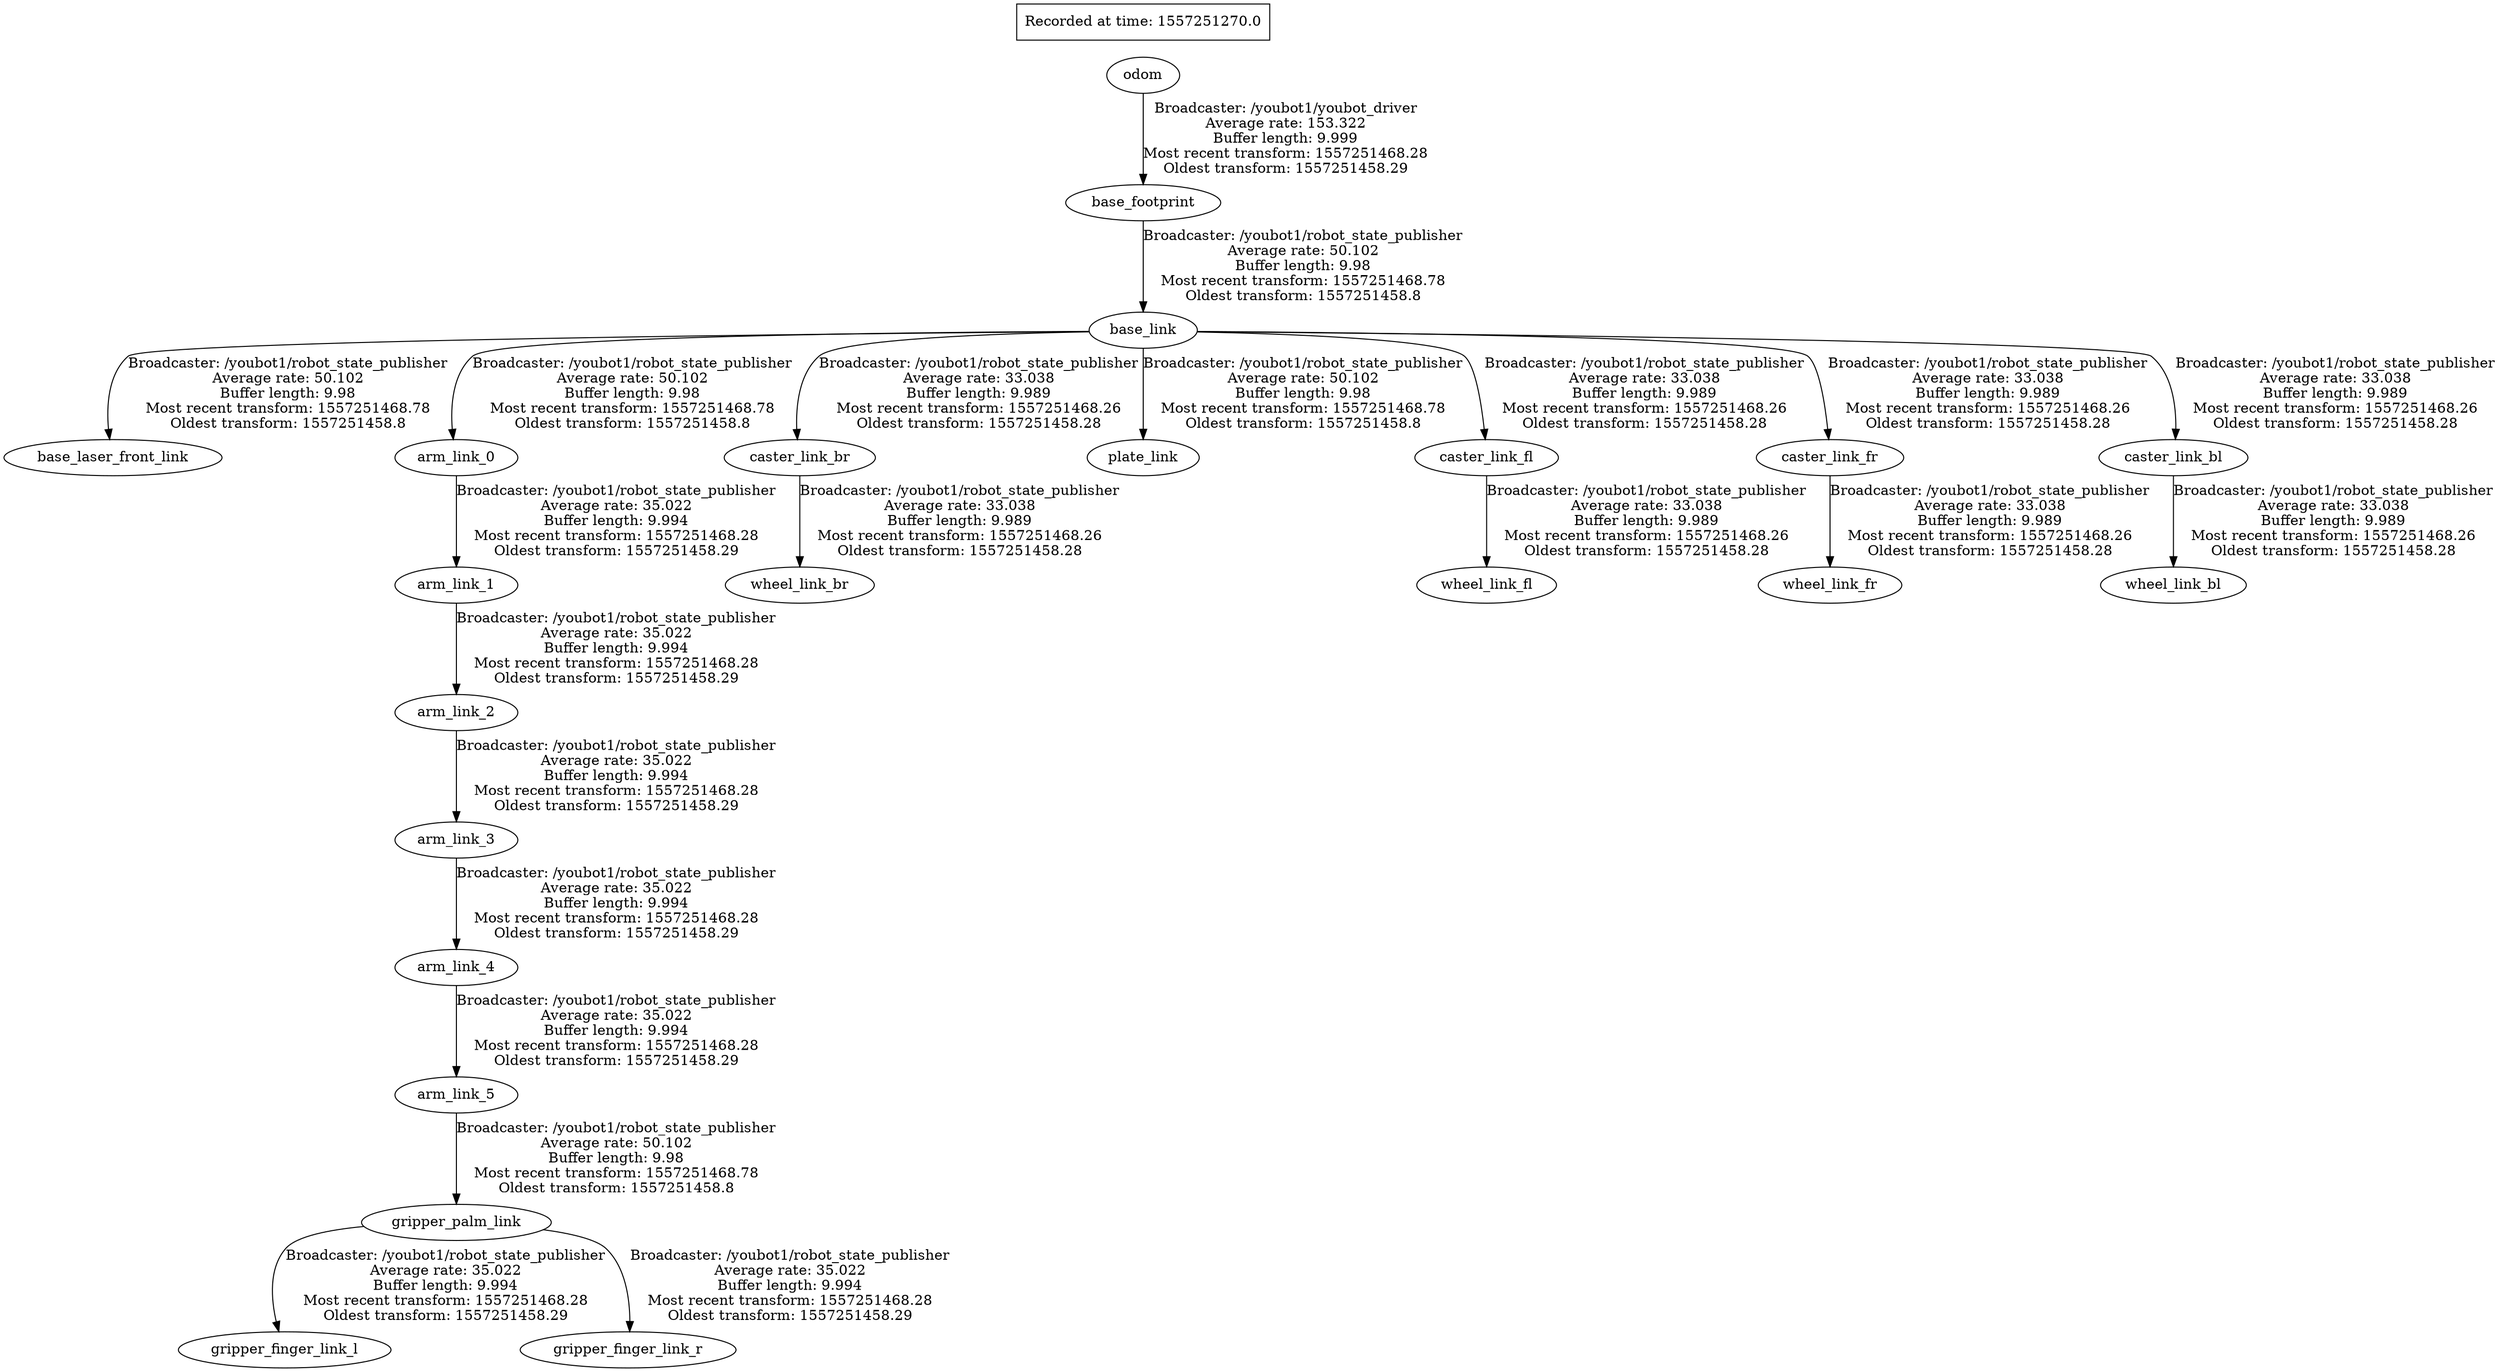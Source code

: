 digraph graphname {
	graph [bb="0,0,1914.1,1359",
		compound=True,
		rank=same,
		rankdir=TB,
		ranksep=0.2
	];
	node [label="\N"];
	base_link	 [height=0.5,
		label=base_link,
		pos="879.09,1034",
		shape=ellipse,
		width=1.2277];
	base_laser_front_link	 [height=0.5,
		label=base_laser_front_link,
		pos="87.092,907",
		shape=ellipse,
		width=2.4192];
	base_link -> base_laser_front_link	 [label="Broadcaster: /youbot1/robot_state_publisher\nAverage rate: 50.102\nBuffer length: 9.98\nMost recent transform: 1557251468.78\nOldest transform: 1557251458.8",
		lp="222.59,970.5",
		penwidth=1,
		pos="e,83.638,925.13 834.84,1033.3 672.16,1030.5 115.85,1020.3 102.09,1008 82.132,990.19 80.49,958.29 82.507,935.09"];
	arm_link_0	 [height=0.5,
		label=arm_link_0,
		pos="351.09,907",
		shape=ellipse,
		width=1.4443];
	base_link -> arm_link_0	 [label="Broadcaster: /youbot1/robot_state_publisher\nAverage rate: 50.102\nBuffer length: 9.98\nMost recent transform: 1557251468.78\nOldest transform: 1557251458.8",
		lp="487.59,970.5",
		penwidth=1,
		pos="e,347.89,925.09 834.53,1033.2 713.12,1031 384.34,1023.5 367.09,1008 347.26,990.17 345.19,958.49 346.87,935.35"];
	caster_link_br	 [height=0.5,
		label=caster_link_br,
		pos="615.09,907",
		shape=ellipse,
		width=1.6971];
	base_link -> caster_link_br	 [label="Broadcaster: /youbot1/robot_state_publisher\nAverage rate: 33.038\nBuffer length: 9.989\nMost recent transform: 1557251468.26\nOldest transform: 1557251458.28",
		lp="754.59,970.5",
		penwidth=1,
		pos="e,612.64,925.36 835.01,1032.1 768.47,1028.9 648.53,1021.3 634.09,1008 614.51,989.93 611.31,958.57 612.04,935.57"];
	plate_link	 [height=0.5,
		label=plate_link,
		pos="879.09,907",
		shape=ellipse,
		width=1.2818];
	base_link -> plate_link	 [label="Broadcaster: /youbot1/robot_state_publisher\nAverage rate: 50.102\nBuffer length: 9.98\nMost recent transform: 1557251468.78\nOldest transform: 1557251458.8",
		lp="999.59,970.5",
		penwidth=1,
		pos="e,879.09,925.16 879.09,1015.8 879.09,994.77 879.09,959.91 879.09,935.32"];
	caster_link_fl	 [height=0.5,
		label=caster_link_fl,
		pos="1143.1,907",
		shape=ellipse,
		width=1.6429];
	base_link -> caster_link_fl	 [label="Broadcaster: /youbot1/robot_state_publisher\nAverage rate: 33.038\nBuffer length: 9.989\nMost recent transform: 1557251468.26\nOldest transform: 1557251458.28",
		lp="1261.6,970.5",
		penwidth=1,
		pos="e,1141.6,925.13 923.13,1032 988.91,1028.7 1106.7,1020.9 1121.1,1008 1131.7,998.46 1137.6,961.78 1140.6,935.37"];
	caster_link_fr	 [height=0.5,
		label=caster_link_fr,
		pos="1407.1,907",
		shape=ellipse,
		width=1.661];
	base_link -> caster_link_fr	 [label="Broadcaster: /youbot1/robot_state_publisher\nAverage rate: 33.038\nBuffer length: 9.989\nMost recent transform: 1557251468.26\nOldest transform: 1557251458.28",
		lp="1525.6,970.5",
		penwidth=1,
		pos="e,1405.7,925.22 923.52,1033.2 1043.7,1030.7 1367.6,1022.8 1385.1,1008 1396,998.76 1401.8,962 1404.7,935.5"];
	caster_link_bl	 [height=0.5,
		label=caster_link_bl,
		pos="1671.1,907",
		shape=ellipse,
		width=1.679];
	base_link -> caster_link_bl	 [label="Broadcaster: /youbot1/robot_state_publisher\nAverage rate: 33.038\nBuffer length: 9.989\nMost recent transform: 1557251468.26\nOldest transform: 1557251458.28",
		lp="1793.6,970.5",
		penwidth=1,
		pos="e,1673.1,925.29 923.47,1033.2 1085.3,1030.3 1635.1,1019.7 1649.1,1008 1669.9,990.66 1673.8,958.67 1673.5,935.33"];
	arm_link_5	 [height=0.5,
		label=arm_link_5,
		pos="351.09,272",
		shape=ellipse,
		width=1.4443];
	gripper_palm_link	 [height=0.5,
		label=gripper_palm_link,
		pos="351.09,145",
		shape=ellipse,
		width=2.1304];
	arm_link_5 -> gripper_palm_link	 [label="Broadcaster: /youbot1/robot_state_publisher\nAverage rate: 50.102\nBuffer length: 9.98\nMost recent transform: 1557251468.78\nOldest transform: 1557251458.8",
		lp="471.59,208.5",
		penwidth=1,
		pos="e,351.09,163.16 351.09,253.8 351.09,232.77 351.09,197.91 351.09,173.32"];
	gripper_finger_link_l	 [height=0.5,
		label=gripper_finger_link_l,
		pos="219.09,18",
		shape=ellipse,
		width=2.4012];
	gripper_palm_link -> gripper_finger_link_l	 [label="Broadcaster: /youbot1/robot_state_publisher\nAverage rate: 35.022\nBuffer length: 9.994\nMost recent transform: 1557251468.28\nOldest transform: 1557251458.29",
		lp="340.59,81.5",
		penwidth=1,
		pos="e,213.13,35.988 279.1,138.75 253.11,134.88 228.16,128.73 220.09,119 203.47,98.958 205.79,68.187 210.68,45.876"];
	gripper_finger_link_r	 [height=0.5,
		label=gripper_finger_link_r,
		pos="483.09,18",
		shape=ellipse,
		width=2.4192];
	gripper_palm_link -> gripper_finger_link_r	 [label="Broadcaster: /youbot1/robot_state_publisher\nAverage rate: 35.022\nBuffer length: 9.994\nMost recent transform: 1557251468.28\nOldest transform: 1557251458.29",
		lp="605.59,81.5",
		penwidth=1,
		pos="e,484.53,36.375 416.49,135.54 436.11,131.44 454.25,125.96 461.09,119 479.77,99.992 484.18,69.056 484.59,46.423"];
	arm_link_4	 [height=0.5,
		label=arm_link_4,
		pos="351.09,399",
		shape=ellipse,
		width=1.4443];
	arm_link_4 -> arm_link_5	 [label="Broadcaster: /youbot1/robot_state_publisher\nAverage rate: 35.022\nBuffer length: 9.994\nMost recent transform: 1557251468.28\nOldest transform: 1557251458.29",
		lp="471.59,335.5",
		penwidth=1,
		pos="e,351.09,290.16 351.09,380.8 351.09,359.77 351.09,324.91 351.09,300.32"];
	arm_link_1	 [height=0.5,
		label=arm_link_1,
		pos="351.09,780",
		shape=ellipse,
		width=1.4443];
	arm_link_2	 [height=0.5,
		label=arm_link_2,
		pos="351.09,653",
		shape=ellipse,
		width=1.4443];
	arm_link_1 -> arm_link_2	 [label="Broadcaster: /youbot1/robot_state_publisher\nAverage rate: 35.022\nBuffer length: 9.994\nMost recent transform: 1557251468.28\nOldest transform: 1557251458.29",
		lp="471.59,716.5",
		penwidth=1,
		pos="e,351.09,671.16 351.09,761.8 351.09,740.77 351.09,705.91 351.09,681.32"];
	arm_link_3	 [height=0.5,
		label=arm_link_3,
		pos="351.09,526",
		shape=ellipse,
		width=1.4443];
	arm_link_2 -> arm_link_3	 [label="Broadcaster: /youbot1/robot_state_publisher\nAverage rate: 35.022\nBuffer length: 9.994\nMost recent transform: 1557251468.28\nOldest transform: 1557251458.29",
		lp="471.59,589.5",
		penwidth=1,
		pos="e,351.09,544.16 351.09,634.8 351.09,613.77 351.09,578.91 351.09,554.32"];
	arm_link_3 -> arm_link_4	 [label="Broadcaster: /youbot1/robot_state_publisher\nAverage rate: 35.022\nBuffer length: 9.994\nMost recent transform: 1557251468.28\nOldest transform: 1557251458.29",
		lp="471.59,462.5",
		penwidth=1,
		pos="e,351.09,417.16 351.09,507.8 351.09,486.77 351.09,451.91 351.09,427.32"];
	arm_link_0 -> arm_link_1	 [label="Broadcaster: /youbot1/robot_state_publisher\nAverage rate: 35.022\nBuffer length: 9.994\nMost recent transform: 1557251468.28\nOldest transform: 1557251458.29",
		lp="471.59,843.5",
		penwidth=1,
		pos="e,351.09,798.16 351.09,888.8 351.09,867.77 351.09,832.91 351.09,808.32"];
	wheel_link_br	 [height=0.5,
		label=wheel_link_br,
		pos="615.09,780",
		shape=ellipse,
		width=1.7151];
	caster_link_br -> wheel_link_br	 [label="Broadcaster: /youbot1/robot_state_publisher\nAverage rate: 33.038\nBuffer length: 9.989\nMost recent transform: 1557251468.26\nOldest transform: 1557251458.28",
		lp="735.59,843.5",
		penwidth=1,
		pos="e,615.09,798.16 615.09,888.8 615.09,867.77 615.09,832.91 615.09,808.32"];
	wheel_link_fl	 [height=0.5,
		label=wheel_link_fl,
		pos="1143.1,780",
		shape=ellipse,
		width=1.661];
	caster_link_fl -> wheel_link_fl	 [label="Broadcaster: /youbot1/robot_state_publisher\nAverage rate: 33.038\nBuffer length: 9.989\nMost recent transform: 1557251468.26\nOldest transform: 1557251458.28",
		lp="1263.6,843.5",
		penwidth=1,
		pos="e,1143.1,798.16 1143.1,888.8 1143.1,867.77 1143.1,832.91 1143.1,808.32"];
	base_footprint	 [height=0.5,
		label=base_footprint,
		pos="879.09,1161",
		shape=ellipse,
		width=1.7151];
	base_footprint -> base_link	 [label="Broadcaster: /youbot1/robot_state_publisher\nAverage rate: 50.102\nBuffer length: 9.98\nMost recent transform: 1557251468.78\nOldest transform: 1557251458.8",
		lp="999.59,1097.5",
		penwidth=1,
		pos="e,879.09,1052.2 879.09,1142.8 879.09,1121.8 879.09,1086.9 879.09,1062.3"];
	wheel_link_fr	 [height=0.5,
		label=wheel_link_fr,
		pos="1407.1,780",
		shape=ellipse,
		width=1.661];
	caster_link_fr -> wheel_link_fr	 [label="Broadcaster: /youbot1/robot_state_publisher\nAverage rate: 33.038\nBuffer length: 9.989\nMost recent transform: 1557251468.26\nOldest transform: 1557251458.28",
		lp="1527.6,843.5",
		penwidth=1,
		pos="e,1407.1,798.16 1407.1,888.8 1407.1,867.77 1407.1,832.91 1407.1,808.32"];
	odom	 [height=0.5,
		label=odom,
		pos="879.09,1288",
		shape=ellipse,
		width=0.86659];
	odom -> base_footprint	 [label="Broadcaster: /youbot1/youbot_driver\nAverage rate: 153.322\nBuffer length: 9.999\nMost recent transform: 1557251468.28\nOldest transform: 1557251458.29",
		lp="986.59,1224.5",
		penwidth=1,
		pos="e,879.09,1179.2 879.09,1269.8 879.09,1248.8 879.09,1213.9 879.09,1189.3"];
	wheel_link_bl	 [height=0.5,
		label=wheel_link_bl,
		pos="1671.1,780",
		shape=ellipse,
		width=1.6971];
	caster_link_bl -> wheel_link_bl	 [label="Broadcaster: /youbot1/robot_state_publisher\nAverage rate: 33.038\nBuffer length: 9.989\nMost recent transform: 1557251468.26\nOldest transform: 1557251458.28",
		lp="1791.6,843.5",
		penwidth=1,
		pos="e,1671.1,798.16 1671.1,888.8 1671.1,867.77 1671.1,832.91 1671.1,808.32"];
	"_22Recorded_20at_20time_3A_201557251270.0_22"	 [height=0.5,
		label="Recorded at time: 1557251270.0",
		pos="879.09,1341",
		shape=box,
		width=2.7222];
	"_22Recorded_20at_20time_3A_201557251270.0_22" -> odom	 [penwidth=1,
		pos="e,879.09,1306.1 879.09,1322.8 879.09,1320.7 879.09,1318.5 879.09,1316.3",
		style=invis];
}
